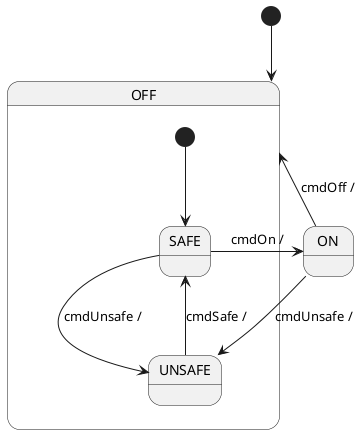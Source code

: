 @startuml

[*] --> OFF

state OFF {
  [*] --> OFF.SAFE
  state "SAFE" as OFF.SAFE
  state "UNSAFE" as OFF.UNSAFE
}
state ON

ON --> OFF : cmdOff /
ON --> OFF.UNSAFE : cmdUnsafe /
OFF.SAFE --> ON : cmdOn /
OFF.SAFE --> OFF.UNSAFE : cmdUnsafe /
OFF.UNSAFE --> OFF.SAFE : cmdSafe /

@enduml
